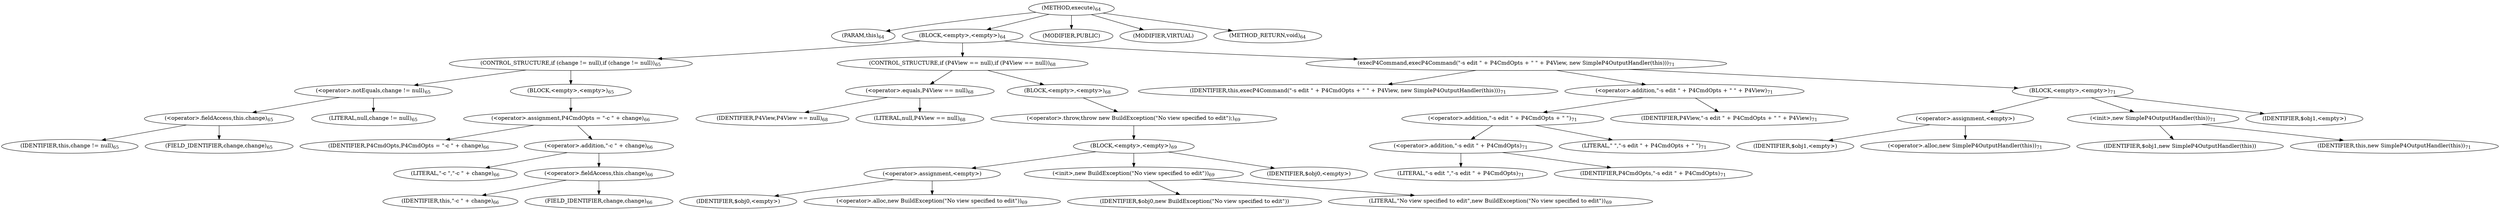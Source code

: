 digraph "execute" {  
"25" [label = <(METHOD,execute)<SUB>64</SUB>> ]
"6" [label = <(PARAM,this)<SUB>64</SUB>> ]
"26" [label = <(BLOCK,&lt;empty&gt;,&lt;empty&gt;)<SUB>64</SUB>> ]
"27" [label = <(CONTROL_STRUCTURE,if (change != null),if (change != null))<SUB>65</SUB>> ]
"28" [label = <(&lt;operator&gt;.notEquals,change != null)<SUB>65</SUB>> ]
"29" [label = <(&lt;operator&gt;.fieldAccess,this.change)<SUB>65</SUB>> ]
"30" [label = <(IDENTIFIER,this,change != null)<SUB>65</SUB>> ]
"31" [label = <(FIELD_IDENTIFIER,change,change)<SUB>65</SUB>> ]
"32" [label = <(LITERAL,null,change != null)<SUB>65</SUB>> ]
"33" [label = <(BLOCK,&lt;empty&gt;,&lt;empty&gt;)<SUB>65</SUB>> ]
"34" [label = <(&lt;operator&gt;.assignment,P4CmdOpts = &quot;-c &quot; + change)<SUB>66</SUB>> ]
"35" [label = <(IDENTIFIER,P4CmdOpts,P4CmdOpts = &quot;-c &quot; + change)<SUB>66</SUB>> ]
"36" [label = <(&lt;operator&gt;.addition,&quot;-c &quot; + change)<SUB>66</SUB>> ]
"37" [label = <(LITERAL,&quot;-c &quot;,&quot;-c &quot; + change)<SUB>66</SUB>> ]
"38" [label = <(&lt;operator&gt;.fieldAccess,this.change)<SUB>66</SUB>> ]
"39" [label = <(IDENTIFIER,this,&quot;-c &quot; + change)<SUB>66</SUB>> ]
"40" [label = <(FIELD_IDENTIFIER,change,change)<SUB>66</SUB>> ]
"41" [label = <(CONTROL_STRUCTURE,if (P4View == null),if (P4View == null))<SUB>68</SUB>> ]
"42" [label = <(&lt;operator&gt;.equals,P4View == null)<SUB>68</SUB>> ]
"43" [label = <(IDENTIFIER,P4View,P4View == null)<SUB>68</SUB>> ]
"44" [label = <(LITERAL,null,P4View == null)<SUB>68</SUB>> ]
"45" [label = <(BLOCK,&lt;empty&gt;,&lt;empty&gt;)<SUB>68</SUB>> ]
"46" [label = <(&lt;operator&gt;.throw,throw new BuildException(&quot;No view specified to edit&quot;);)<SUB>69</SUB>> ]
"47" [label = <(BLOCK,&lt;empty&gt;,&lt;empty&gt;)<SUB>69</SUB>> ]
"48" [label = <(&lt;operator&gt;.assignment,&lt;empty&gt;)> ]
"49" [label = <(IDENTIFIER,$obj0,&lt;empty&gt;)> ]
"50" [label = <(&lt;operator&gt;.alloc,new BuildException(&quot;No view specified to edit&quot;))<SUB>69</SUB>> ]
"51" [label = <(&lt;init&gt;,new BuildException(&quot;No view specified to edit&quot;))<SUB>69</SUB>> ]
"52" [label = <(IDENTIFIER,$obj0,new BuildException(&quot;No view specified to edit&quot;))> ]
"53" [label = <(LITERAL,&quot;No view specified to edit&quot;,new BuildException(&quot;No view specified to edit&quot;))<SUB>69</SUB>> ]
"54" [label = <(IDENTIFIER,$obj0,&lt;empty&gt;)> ]
"55" [label = <(execP4Command,execP4Command(&quot;-s edit &quot; + P4CmdOpts + &quot; &quot; + P4View, new SimpleP4OutputHandler(this)))<SUB>71</SUB>> ]
"7" [label = <(IDENTIFIER,this,execP4Command(&quot;-s edit &quot; + P4CmdOpts + &quot; &quot; + P4View, new SimpleP4OutputHandler(this)))<SUB>71</SUB>> ]
"56" [label = <(&lt;operator&gt;.addition,&quot;-s edit &quot; + P4CmdOpts + &quot; &quot; + P4View)<SUB>71</SUB>> ]
"57" [label = <(&lt;operator&gt;.addition,&quot;-s edit &quot; + P4CmdOpts + &quot; &quot;)<SUB>71</SUB>> ]
"58" [label = <(&lt;operator&gt;.addition,&quot;-s edit &quot; + P4CmdOpts)<SUB>71</SUB>> ]
"59" [label = <(LITERAL,&quot;-s edit &quot;,&quot;-s edit &quot; + P4CmdOpts)<SUB>71</SUB>> ]
"60" [label = <(IDENTIFIER,P4CmdOpts,&quot;-s edit &quot; + P4CmdOpts)<SUB>71</SUB>> ]
"61" [label = <(LITERAL,&quot; &quot;,&quot;-s edit &quot; + P4CmdOpts + &quot; &quot;)<SUB>71</SUB>> ]
"62" [label = <(IDENTIFIER,P4View,&quot;-s edit &quot; + P4CmdOpts + &quot; &quot; + P4View)<SUB>71</SUB>> ]
"63" [label = <(BLOCK,&lt;empty&gt;,&lt;empty&gt;)<SUB>71</SUB>> ]
"64" [label = <(&lt;operator&gt;.assignment,&lt;empty&gt;)> ]
"65" [label = <(IDENTIFIER,$obj1,&lt;empty&gt;)> ]
"66" [label = <(&lt;operator&gt;.alloc,new SimpleP4OutputHandler(this))<SUB>71</SUB>> ]
"67" [label = <(&lt;init&gt;,new SimpleP4OutputHandler(this))<SUB>71</SUB>> ]
"68" [label = <(IDENTIFIER,$obj1,new SimpleP4OutputHandler(this))> ]
"5" [label = <(IDENTIFIER,this,new SimpleP4OutputHandler(this))<SUB>71</SUB>> ]
"69" [label = <(IDENTIFIER,$obj1,&lt;empty&gt;)> ]
"70" [label = <(MODIFIER,PUBLIC)> ]
"71" [label = <(MODIFIER,VIRTUAL)> ]
"72" [label = <(METHOD_RETURN,void)<SUB>64</SUB>> ]
  "25" -> "6" 
  "25" -> "26" 
  "25" -> "70" 
  "25" -> "71" 
  "25" -> "72" 
  "26" -> "27" 
  "26" -> "41" 
  "26" -> "55" 
  "27" -> "28" 
  "27" -> "33" 
  "28" -> "29" 
  "28" -> "32" 
  "29" -> "30" 
  "29" -> "31" 
  "33" -> "34" 
  "34" -> "35" 
  "34" -> "36" 
  "36" -> "37" 
  "36" -> "38" 
  "38" -> "39" 
  "38" -> "40" 
  "41" -> "42" 
  "41" -> "45" 
  "42" -> "43" 
  "42" -> "44" 
  "45" -> "46" 
  "46" -> "47" 
  "47" -> "48" 
  "47" -> "51" 
  "47" -> "54" 
  "48" -> "49" 
  "48" -> "50" 
  "51" -> "52" 
  "51" -> "53" 
  "55" -> "7" 
  "55" -> "56" 
  "55" -> "63" 
  "56" -> "57" 
  "56" -> "62" 
  "57" -> "58" 
  "57" -> "61" 
  "58" -> "59" 
  "58" -> "60" 
  "63" -> "64" 
  "63" -> "67" 
  "63" -> "69" 
  "64" -> "65" 
  "64" -> "66" 
  "67" -> "68" 
  "67" -> "5" 
}
